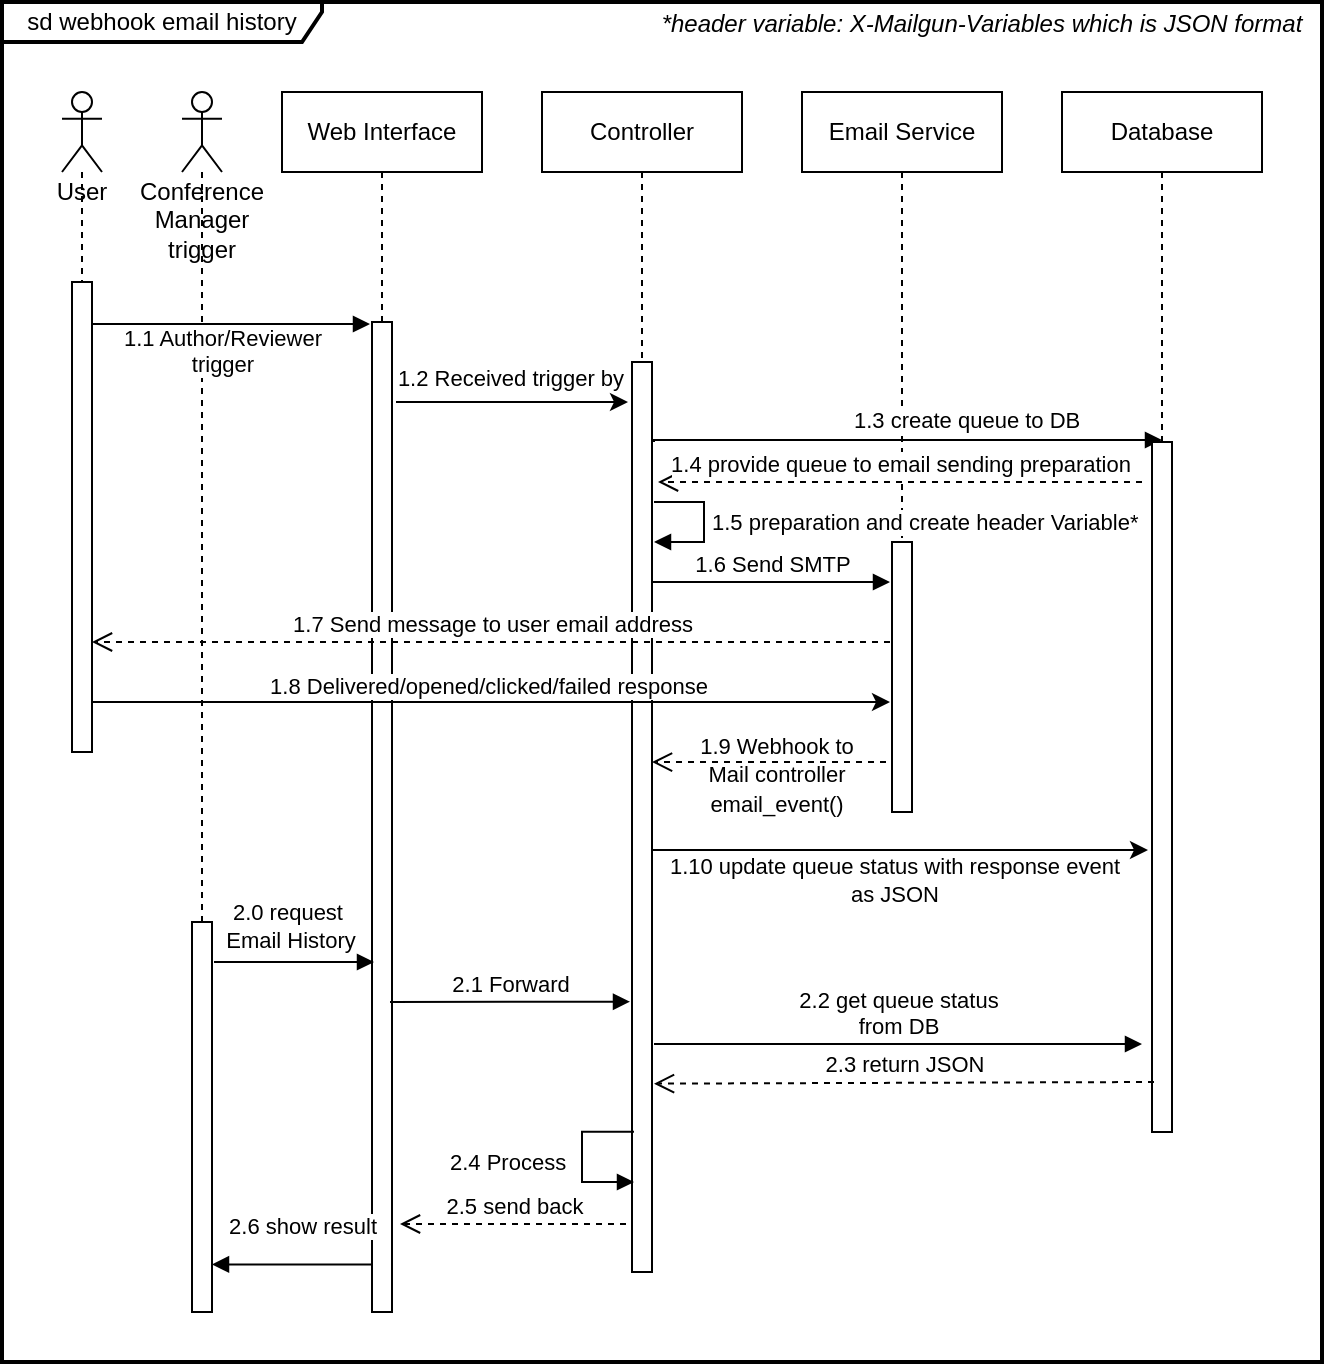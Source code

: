 <mxfile version="14.1.8" type="device"><diagram id="MftaZhhuZ-PuWTUNw_1Y" name="Page-1"><mxGraphModel dx="925" dy="619" grid="1" gridSize="10" guides="1" tooltips="1" connect="1" arrows="1" fold="1" page="1" pageScale="1" pageWidth="827" pageHeight="1169" math="0" shadow="0"><root><mxCell id="0"/><mxCell id="1" parent="0"/><mxCell id="Zq_dM_6vOvUAXygyfhoj-7" value="sd webhook email history" style="shape=umlFrame;whiteSpace=wrap;html=1;strokeWidth=2;width=160;height=20;" vertex="1" parent="1"><mxGeometry x="160" y="60" width="660" height="680" as="geometry"/></mxCell><mxCell id="Zq_dM_6vOvUAXygyfhoj-8" value="User" style="shape=umlLifeline;participant=umlActor;perimeter=lifelinePerimeter;whiteSpace=wrap;html=1;container=1;collapsible=0;recursiveResize=0;verticalAlign=top;spacingTop=36;outlineConnect=0;strokeWidth=1;" vertex="1" parent="1"><mxGeometry x="190" y="105" width="20" height="330" as="geometry"/></mxCell><mxCell id="Zq_dM_6vOvUAXygyfhoj-16" value="" style="html=1;points=[];perimeter=orthogonalPerimeter;strokeWidth=1;" vertex="1" parent="Zq_dM_6vOvUAXygyfhoj-8"><mxGeometry x="5" y="95" width="10" height="235" as="geometry"/></mxCell><mxCell id="Zq_dM_6vOvUAXygyfhoj-12" value="Web Interface" style="shape=umlLifeline;perimeter=lifelinePerimeter;whiteSpace=wrap;html=1;container=1;collapsible=0;recursiveResize=0;outlineConnect=0;strokeWidth=1;" vertex="1" parent="1"><mxGeometry x="300" y="105" width="100" height="610" as="geometry"/></mxCell><mxCell id="Zq_dM_6vOvUAXygyfhoj-17" value="" style="html=1;points=[];perimeter=orthogonalPerimeter;strokeWidth=1;" vertex="1" parent="Zq_dM_6vOvUAXygyfhoj-12"><mxGeometry x="45" y="115" width="10" height="495" as="geometry"/></mxCell><mxCell id="Zq_dM_6vOvUAXygyfhoj-13" value="Controller" style="shape=umlLifeline;perimeter=lifelinePerimeter;whiteSpace=wrap;html=1;container=1;collapsible=0;recursiveResize=0;outlineConnect=0;strokeWidth=1;" vertex="1" parent="1"><mxGeometry x="430" y="105" width="100" height="590" as="geometry"/></mxCell><mxCell id="Zq_dM_6vOvUAXygyfhoj-19" value="" style="html=1;points=[];perimeter=orthogonalPerimeter;strokeWidth=1;" vertex="1" parent="Zq_dM_6vOvUAXygyfhoj-13"><mxGeometry x="45" y="135" width="10" height="455" as="geometry"/></mxCell><mxCell id="Zq_dM_6vOvUAXygyfhoj-55" value="2.4 Process" style="edgeStyle=orthogonalEdgeStyle;html=1;align=left;spacingLeft=2;endArrow=block;rounded=0;exitX=0.1;exitY=0.846;exitDx=0;exitDy=0;exitPerimeter=0;" edge="1" parent="Zq_dM_6vOvUAXygyfhoj-13" source="Zq_dM_6vOvUAXygyfhoj-19"><mxGeometry x="0.066" y="-70" relative="1" as="geometry"><mxPoint y="520" as="sourcePoint"/><Array as="points"><mxPoint x="20" y="520"/><mxPoint x="20" y="545"/><mxPoint x="46" y="545"/></Array><mxPoint x="46" y="545" as="targetPoint"/><mxPoint as="offset"/></mxGeometry></mxCell><mxCell id="Zq_dM_6vOvUAXygyfhoj-14" value="Email Service" style="shape=umlLifeline;perimeter=lifelinePerimeter;whiteSpace=wrap;html=1;container=1;collapsible=0;recursiveResize=0;outlineConnect=0;strokeWidth=1;" vertex="1" parent="1"><mxGeometry x="560" y="105" width="100" height="330" as="geometry"/></mxCell><mxCell id="Zq_dM_6vOvUAXygyfhoj-23" value="" style="html=1;points=[];perimeter=orthogonalPerimeter;strokeWidth=1;" vertex="1" parent="Zq_dM_6vOvUAXygyfhoj-14"><mxGeometry x="45" y="225" width="10" height="135" as="geometry"/></mxCell><mxCell id="Zq_dM_6vOvUAXygyfhoj-15" value="Conference&lt;br&gt;Manager trigger" style="shape=umlLifeline;participant=umlActor;perimeter=lifelinePerimeter;whiteSpace=wrap;html=1;container=1;collapsible=0;recursiveResize=0;verticalAlign=top;spacingTop=36;outlineConnect=0;strokeWidth=1;" vertex="1" parent="1"><mxGeometry x="250" y="105" width="20" height="605" as="geometry"/></mxCell><mxCell id="Zq_dM_6vOvUAXygyfhoj-47" value="" style="html=1;points=[];perimeter=orthogonalPerimeter;rounded=0;sketch=0;" vertex="1" parent="Zq_dM_6vOvUAXygyfhoj-15"><mxGeometry x="5" y="415" width="10" height="195" as="geometry"/></mxCell><mxCell id="Zq_dM_6vOvUAXygyfhoj-18" value="1.1 Author/Reviewer&lt;br&gt;trigger" style="html=1;verticalAlign=bottom;endArrow=block;" edge="1" parent="1"><mxGeometry x="-0.072" y="-29" width="80" relative="1" as="geometry"><mxPoint x="205" y="221" as="sourcePoint"/><mxPoint x="344" y="221" as="targetPoint"/><mxPoint as="offset"/></mxGeometry></mxCell><mxCell id="Zq_dM_6vOvUAXygyfhoj-20" style="edgeStyle=orthogonalEdgeStyle;rounded=0;orthogonalLoop=1;jettySize=auto;html=1;" edge="1" parent="1"><mxGeometry relative="1" as="geometry"><mxPoint x="357" y="260" as="sourcePoint"/><mxPoint x="473" y="260" as="targetPoint"/><Array as="points"><mxPoint x="357" y="260"/></Array></mxGeometry></mxCell><mxCell id="Zq_dM_6vOvUAXygyfhoj-22" value="1.2 Received trigger by" style="edgeLabel;html=1;align=center;verticalAlign=middle;resizable=0;points=[];" vertex="1" connectable="0" parent="Zq_dM_6vOvUAXygyfhoj-20"><mxGeometry x="-0.186" y="1" relative="1" as="geometry"><mxPoint x="10" y="-11" as="offset"/></mxGeometry></mxCell><mxCell id="Zq_dM_6vOvUAXygyfhoj-24" value="1.6 Send SMTP" style="html=1;verticalAlign=bottom;endArrow=block;entryX=-0.2;entryY=0.25;entryDx=0;entryDy=0;entryPerimeter=0;exitX=0.9;exitY=0.5;exitDx=0;exitDy=0;exitPerimeter=0;" edge="1" parent="1"><mxGeometry width="80" relative="1" as="geometry"><mxPoint x="485" y="350" as="sourcePoint"/><mxPoint x="604" y="350" as="targetPoint"/></mxGeometry></mxCell><mxCell id="Zq_dM_6vOvUAXygyfhoj-25" value="1.7 Send message to user email address" style="html=1;verticalAlign=bottom;endArrow=open;dashed=1;endSize=8;" edge="1" parent="1"><mxGeometry relative="1" as="geometry"><mxPoint x="604" y="380" as="sourcePoint"/><mxPoint x="205" y="380" as="targetPoint"/></mxGeometry></mxCell><mxCell id="Zq_dM_6vOvUAXygyfhoj-27" value="1.5 preparation and create header Variable*" style="edgeStyle=orthogonalEdgeStyle;html=1;align=left;spacingLeft=2;endArrow=block;rounded=0;" edge="1" parent="1"><mxGeometry relative="1" as="geometry"><mxPoint x="486" y="310" as="sourcePoint"/><Array as="points"><mxPoint x="511" y="310"/><mxPoint x="511" y="330"/></Array><mxPoint x="486" y="330" as="targetPoint"/><mxPoint as="offset"/></mxGeometry></mxCell><mxCell id="Zq_dM_6vOvUAXygyfhoj-28" value="*header variable: X-Mailgun-Variables which is JSON format" style="text;align=center;verticalAlign=middle;resizable=0;points=[];autosize=1;fontStyle=2" vertex="1" parent="1"><mxGeometry x="480" y="60" width="340" height="20" as="geometry"/></mxCell><mxCell id="Zq_dM_6vOvUAXygyfhoj-29" style="edgeStyle=orthogonalEdgeStyle;rounded=0;orthogonalLoop=1;jettySize=auto;html=1;" edge="1" parent="1"><mxGeometry relative="1" as="geometry"><mxPoint x="205" y="410" as="sourcePoint"/><mxPoint x="604" y="410" as="targetPoint"/><Array as="points"><mxPoint x="604" y="410"/></Array></mxGeometry></mxCell><mxCell id="Zq_dM_6vOvUAXygyfhoj-30" value="1.8 Delivered/opened/clicked/failed response" style="edgeLabel;html=1;align=center;verticalAlign=middle;resizable=0;points=[];" vertex="1" connectable="0" parent="Zq_dM_6vOvUAXygyfhoj-29"><mxGeometry x="-0.022" y="2" relative="1" as="geometry"><mxPoint x="3" y="-6" as="offset"/></mxGeometry></mxCell><mxCell id="Zq_dM_6vOvUAXygyfhoj-34" value="" style="html=1;verticalAlign=bottom;endArrow=open;dashed=1;endSize=8;exitX=-0.3;exitY=0.815;exitDx=0;exitDy=0;exitPerimeter=0;" edge="1" parent="1" source="Zq_dM_6vOvUAXygyfhoj-23"><mxGeometry relative="1" as="geometry"><mxPoint x="600" y="440" as="sourcePoint"/><mxPoint x="485" y="440.025" as="targetPoint"/></mxGeometry></mxCell><mxCell id="Zq_dM_6vOvUAXygyfhoj-36" value="&lt;font style=&quot;font-size: 11px&quot;&gt;1.9 Webhook to &lt;br&gt;Mail controller &lt;br&gt;email_event()&lt;/font&gt;" style="text;html=1;align=center;verticalAlign=middle;resizable=0;points=[];autosize=1;spacing=0;" vertex="1" parent="1"><mxGeometry x="502" y="421" width="90" height="50" as="geometry"/></mxCell><mxCell id="Zq_dM_6vOvUAXygyfhoj-38" value="1.3 create queue to DB" style="edgeStyle=orthogonalEdgeStyle;html=1;align=left;spacingLeft=2;endArrow=block;rounded=0;" edge="1" parent="1"><mxGeometry x="-0.242" y="10" relative="1" as="geometry"><mxPoint x="486" y="280" as="sourcePoint"/><Array as="points"><mxPoint x="486" y="279"/></Array><mxPoint x="740" y="279" as="targetPoint"/><mxPoint as="offset"/></mxGeometry></mxCell><mxCell id="Zq_dM_6vOvUAXygyfhoj-39" value="Database" style="shape=umlLifeline;perimeter=lifelinePerimeter;whiteSpace=wrap;html=1;container=1;collapsible=0;recursiveResize=0;outlineConnect=0;strokeWidth=1;" vertex="1" parent="1"><mxGeometry x="690" y="105" width="100" height="520" as="geometry"/></mxCell><mxCell id="Zq_dM_6vOvUAXygyfhoj-40" value="" style="html=1;points=[];perimeter=orthogonalPerimeter;strokeWidth=1;" vertex="1" parent="Zq_dM_6vOvUAXygyfhoj-39"><mxGeometry x="45" y="175" width="10" height="345" as="geometry"/></mxCell><mxCell id="Zq_dM_6vOvUAXygyfhoj-41" value="1.4 provide queue to email sending preparation" style="html=1;verticalAlign=bottom;endArrow=open;dashed=1;endSize=8;" edge="1" parent="1"><mxGeometry relative="1" as="geometry"><mxPoint x="730" y="300" as="sourcePoint"/><mxPoint x="488" y="300" as="targetPoint"/></mxGeometry></mxCell><mxCell id="Zq_dM_6vOvUAXygyfhoj-44" style="edgeStyle=orthogonalEdgeStyle;rounded=1;sketch=0;orthogonalLoop=1;jettySize=auto;html=1;" edge="1" parent="1" source="Zq_dM_6vOvUAXygyfhoj-19"><mxGeometry relative="1" as="geometry"><mxPoint x="733" y="484" as="targetPoint"/><Array as="points"><mxPoint x="560" y="484"/><mxPoint x="560" y="484"/></Array></mxGeometry></mxCell><mxCell id="Zq_dM_6vOvUAXygyfhoj-46" value="1.10 update queue status with response event&lt;br&gt;as JSON" style="edgeLabel;html=1;align=center;verticalAlign=middle;resizable=0;points=[];" vertex="1" connectable="0" parent="Zq_dM_6vOvUAXygyfhoj-44"><mxGeometry x="-0.233" y="2" relative="1" as="geometry"><mxPoint x="26" y="17" as="offset"/></mxGeometry></mxCell><mxCell id="Zq_dM_6vOvUAXygyfhoj-48" value="" style="endArrow=block;endFill=1;endSize=6;html=1;" edge="1" parent="1"><mxGeometry width="100" relative="1" as="geometry"><mxPoint x="266" y="540" as="sourcePoint"/><mxPoint x="346" y="540" as="targetPoint"/></mxGeometry></mxCell><mxCell id="Zq_dM_6vOvUAXygyfhoj-49" value="2.0 request&amp;nbsp;&lt;br&gt;Email History" style="edgeLabel;html=1;align=center;verticalAlign=middle;resizable=0;points=[];" vertex="1" connectable="0" parent="Zq_dM_6vOvUAXygyfhoj-48"><mxGeometry x="-0.35" relative="1" as="geometry"><mxPoint x="12" y="-18" as="offset"/></mxGeometry></mxCell><mxCell id="Zq_dM_6vOvUAXygyfhoj-51" value="2.1 Forward" style="html=1;verticalAlign=bottom;endArrow=block;entryX=-0.1;entryY=0.703;entryDx=0;entryDy=0;entryPerimeter=0;" edge="1" parent="1" target="Zq_dM_6vOvUAXygyfhoj-19"><mxGeometry width="80" relative="1" as="geometry"><mxPoint x="354" y="560" as="sourcePoint"/><mxPoint x="476" y="562" as="targetPoint"/></mxGeometry></mxCell><mxCell id="Zq_dM_6vOvUAXygyfhoj-52" value="2.2 get queue status&lt;br&gt;from DB" style="html=1;verticalAlign=bottom;endArrow=block;" edge="1" parent="1"><mxGeometry width="80" relative="1" as="geometry"><mxPoint x="486" y="581" as="sourcePoint"/><mxPoint x="730" y="581" as="targetPoint"/></mxGeometry></mxCell><mxCell id="Zq_dM_6vOvUAXygyfhoj-53" value="2.3 return JSON" style="html=1;verticalAlign=bottom;endArrow=open;dashed=1;endSize=8;entryX=1.1;entryY=0.793;entryDx=0;entryDy=0;entryPerimeter=0;" edge="1" parent="1" target="Zq_dM_6vOvUAXygyfhoj-19"><mxGeometry relative="1" as="geometry"><mxPoint x="736" y="600" as="sourcePoint"/><mxPoint x="656" y="600" as="targetPoint"/></mxGeometry></mxCell><mxCell id="Zq_dM_6vOvUAXygyfhoj-56" value="2.5 send back" style="html=1;verticalAlign=bottom;endArrow=open;dashed=1;endSize=8;" edge="1" parent="1"><mxGeometry relative="1" as="geometry"><mxPoint x="472" y="671" as="sourcePoint"/><mxPoint x="359" y="671" as="targetPoint"/></mxGeometry></mxCell><mxCell id="Zq_dM_6vOvUAXygyfhoj-57" value="2.6 show result" style="html=1;verticalAlign=bottom;endArrow=block;entryX=1;entryY=0.878;entryDx=0;entryDy=0;entryPerimeter=0;" edge="1" parent="1" source="Zq_dM_6vOvUAXygyfhoj-17" target="Zq_dM_6vOvUAXygyfhoj-47"><mxGeometry x="-0.125" y="-10" width="80" relative="1" as="geometry"><mxPoint x="380" y="510" as="sourcePoint"/><mxPoint x="460" y="510" as="targetPoint"/><mxPoint as="offset"/></mxGeometry></mxCell></root></mxGraphModel></diagram></mxfile>